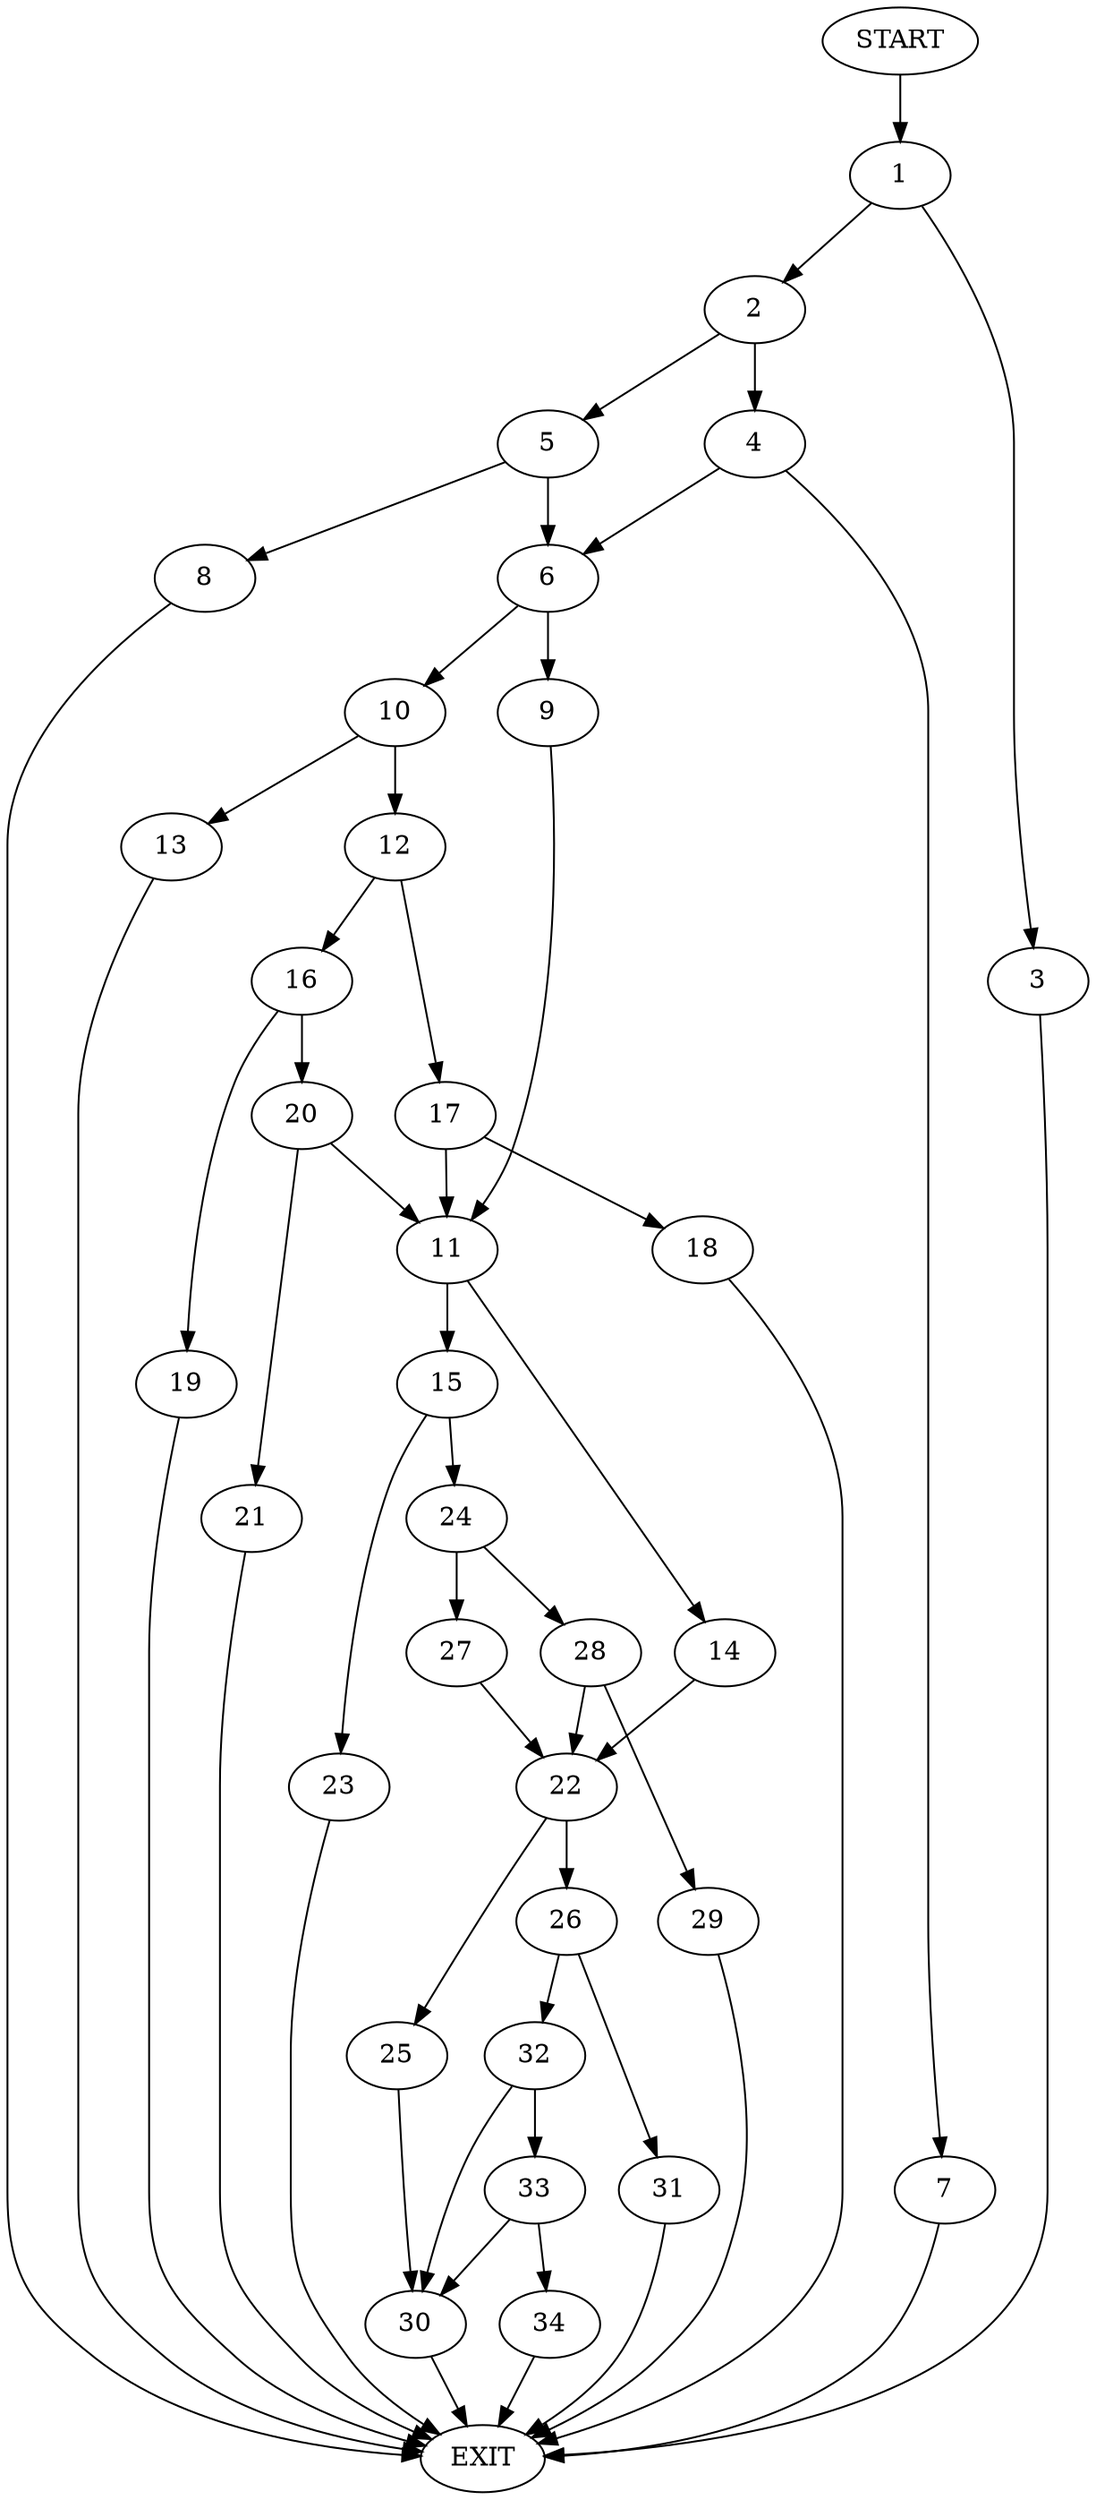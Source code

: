 digraph {
0 [label="START"]
35 [label="EXIT"]
0 -> 1
1 -> 2
1 -> 3
2 -> 4
2 -> 5
3 -> 35
4 -> 6
4 -> 7
5 -> 6
5 -> 8
6 -> 9
6 -> 10
8 -> 35
7 -> 35
9 -> 11
10 -> 12
10 -> 13
11 -> 14
11 -> 15
13 -> 35
12 -> 16
12 -> 17
17 -> 18
17 -> 11
16 -> 19
16 -> 20
19 -> 35
20 -> 21
20 -> 11
21 -> 35
18 -> 35
14 -> 22
15 -> 23
15 -> 24
22 -> 25
22 -> 26
23 -> 35
24 -> 27
24 -> 28
27 -> 22
28 -> 29
28 -> 22
29 -> 35
25 -> 30
26 -> 31
26 -> 32
30 -> 35
31 -> 35
32 -> 33
32 -> 30
33 -> 34
33 -> 30
34 -> 35
}

